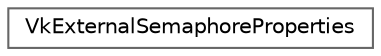 digraph "类继承关系图"
{
 // LATEX_PDF_SIZE
  bgcolor="transparent";
  edge [fontname=Helvetica,fontsize=10,labelfontname=Helvetica,labelfontsize=10];
  node [fontname=Helvetica,fontsize=10,shape=box,height=0.2,width=0.4];
  rankdir="LR";
  Node0 [id="Node000000",label="VkExternalSemaphoreProperties",height=0.2,width=0.4,color="grey40", fillcolor="white", style="filled",URL="$struct_vk_external_semaphore_properties.html",tooltip=" "];
}

